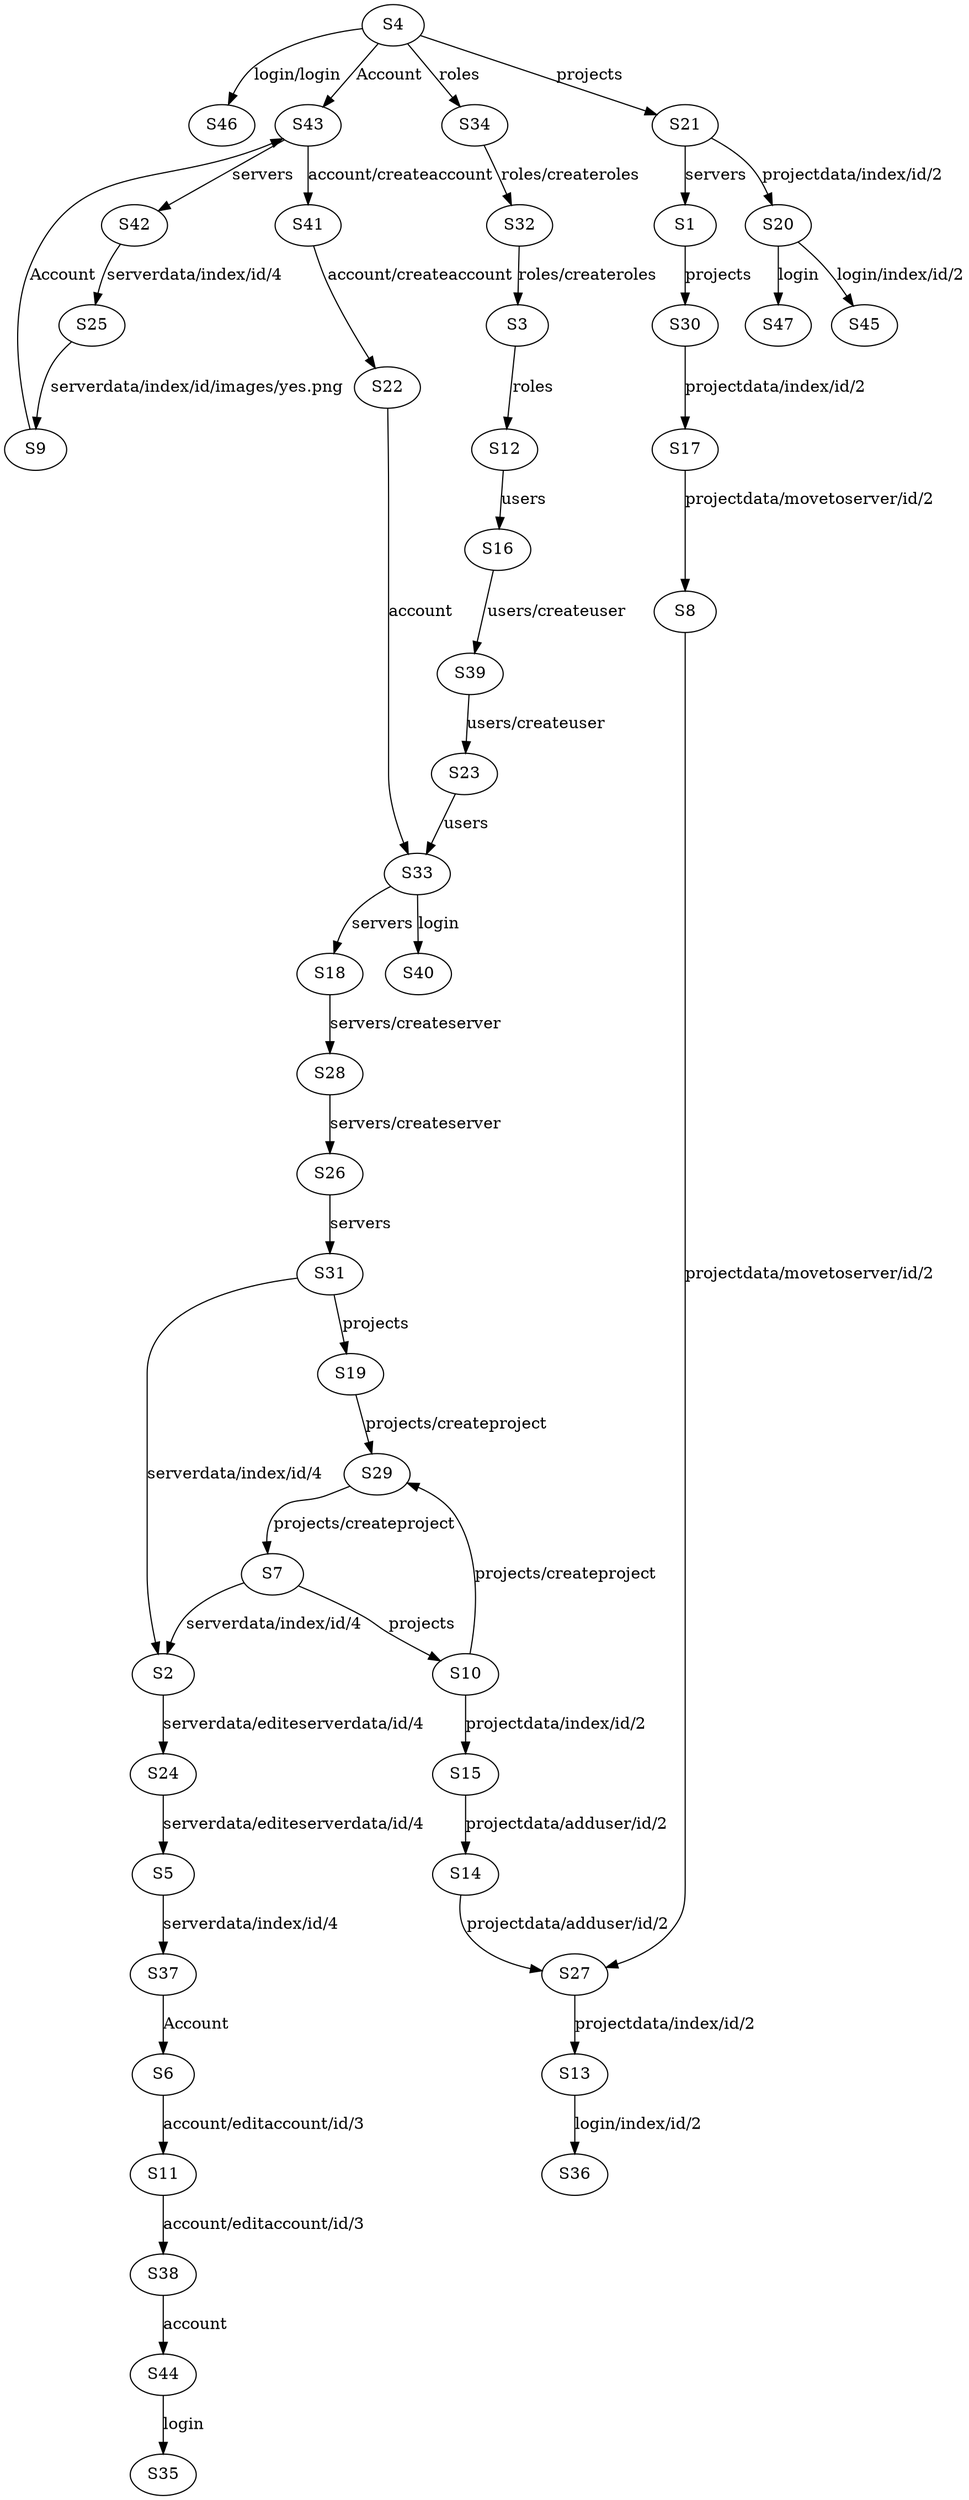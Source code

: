 digraph fsm {
S4 -> S46 [label="login/login"];
S4 -> S43 [label="Account"];
S4 -> S21 [label="projects"];
S4 -> S34 [label="roles"];
S43 -> S42 [label="servers"];
S43 -> S41 [label="account/createaccount"];
S42 -> S25 [label="serverdata/index/id/4"];
S25 -> S9 [label="serverdata/index/id/images/yes.png"];
S9 -> S43 [label="Account"];
S41 -> S22 [label="account/createaccount"];
S22 -> S33 [label="account"];
S33 -> S18 [label="servers"];
S33 -> S40 [label="login"];
S18 -> S28 [label="servers/createserver"];
S28 -> S26 [label="servers/createserver"];
S26 -> S31 [label="servers"];
S31 -> S2 [label="serverdata/index/id/4"];
S31 -> S19 [label="projects"];
S2 -> S24 [label="serverdata/editeserverdata/id/4"];
S24 -> S5 [label="serverdata/editeserverdata/id/4"];
S5 -> S37 [label="serverdata/index/id/4"];
S37 -> S6 [label="Account"];
S6 -> S11 [label="account/editaccount/id/3"];
S11 -> S38 [label="account/editaccount/id/3"];
S38 -> S44 [label="account"];
S44 -> S35 [label="login"];
S19 -> S29 [label="projects/createproject"];
S29 -> S7 [label="projects/createproject"];
S7 -> S10 [label="projects"];
S7 -> S2 [label="serverdata/index/id/4"];
S10 -> S15 [label="projectdata/index/id/2"];
S10 -> S29 [label="projects/createproject"];
S15 -> S14 [label="projectdata/adduser/id/2"];
S14 -> S27 [label="projectdata/adduser/id/2"];
S27 -> S13 [label="projectdata/index/id/2"];
S13 -> S36 [label="login/index/id/2"];
S21 -> S20 [label="projectdata/index/id/2"];
S21 -> S1 [label="servers"];
S20 -> S45 [label="login/index/id/2"];
S20 -> S47 [label="login"];
S1 -> S30 [label="projects"];
S30 -> S17 [label="projectdata/index/id/2"];
S17 -> S8 [label="projectdata/movetoserver/id/2"];
S8 -> S27 [label="projectdata/movetoserver/id/2"];
S34 -> S32 [label="roles/createroles"];
S32 -> S3 [label="roles/createroles"];
S3 -> S12 [label="roles"];
S12 -> S16 [label="users"];
S16 -> S39 [label="users/createuser"];
S39 -> S23 [label="users/createuser"];
S23 -> S33 [label="users"];
}
